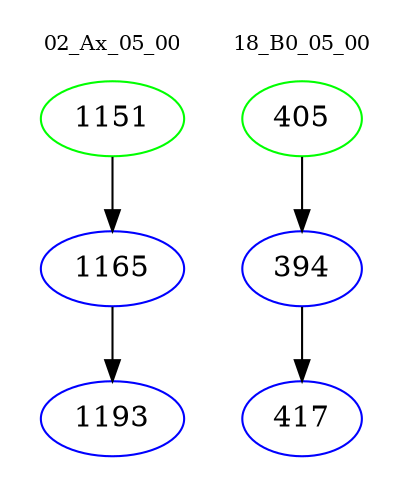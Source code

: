 digraph{
subgraph cluster_0 {
color = white
label = "02_Ax_05_00";
fontsize=10;
T0_1151 [label="1151", color="green"]
T0_1151 -> T0_1165 [color="black"]
T0_1165 [label="1165", color="blue"]
T0_1165 -> T0_1193 [color="black"]
T0_1193 [label="1193", color="blue"]
}
subgraph cluster_1 {
color = white
label = "18_B0_05_00";
fontsize=10;
T1_405 [label="405", color="green"]
T1_405 -> T1_394 [color="black"]
T1_394 [label="394", color="blue"]
T1_394 -> T1_417 [color="black"]
T1_417 [label="417", color="blue"]
}
}
